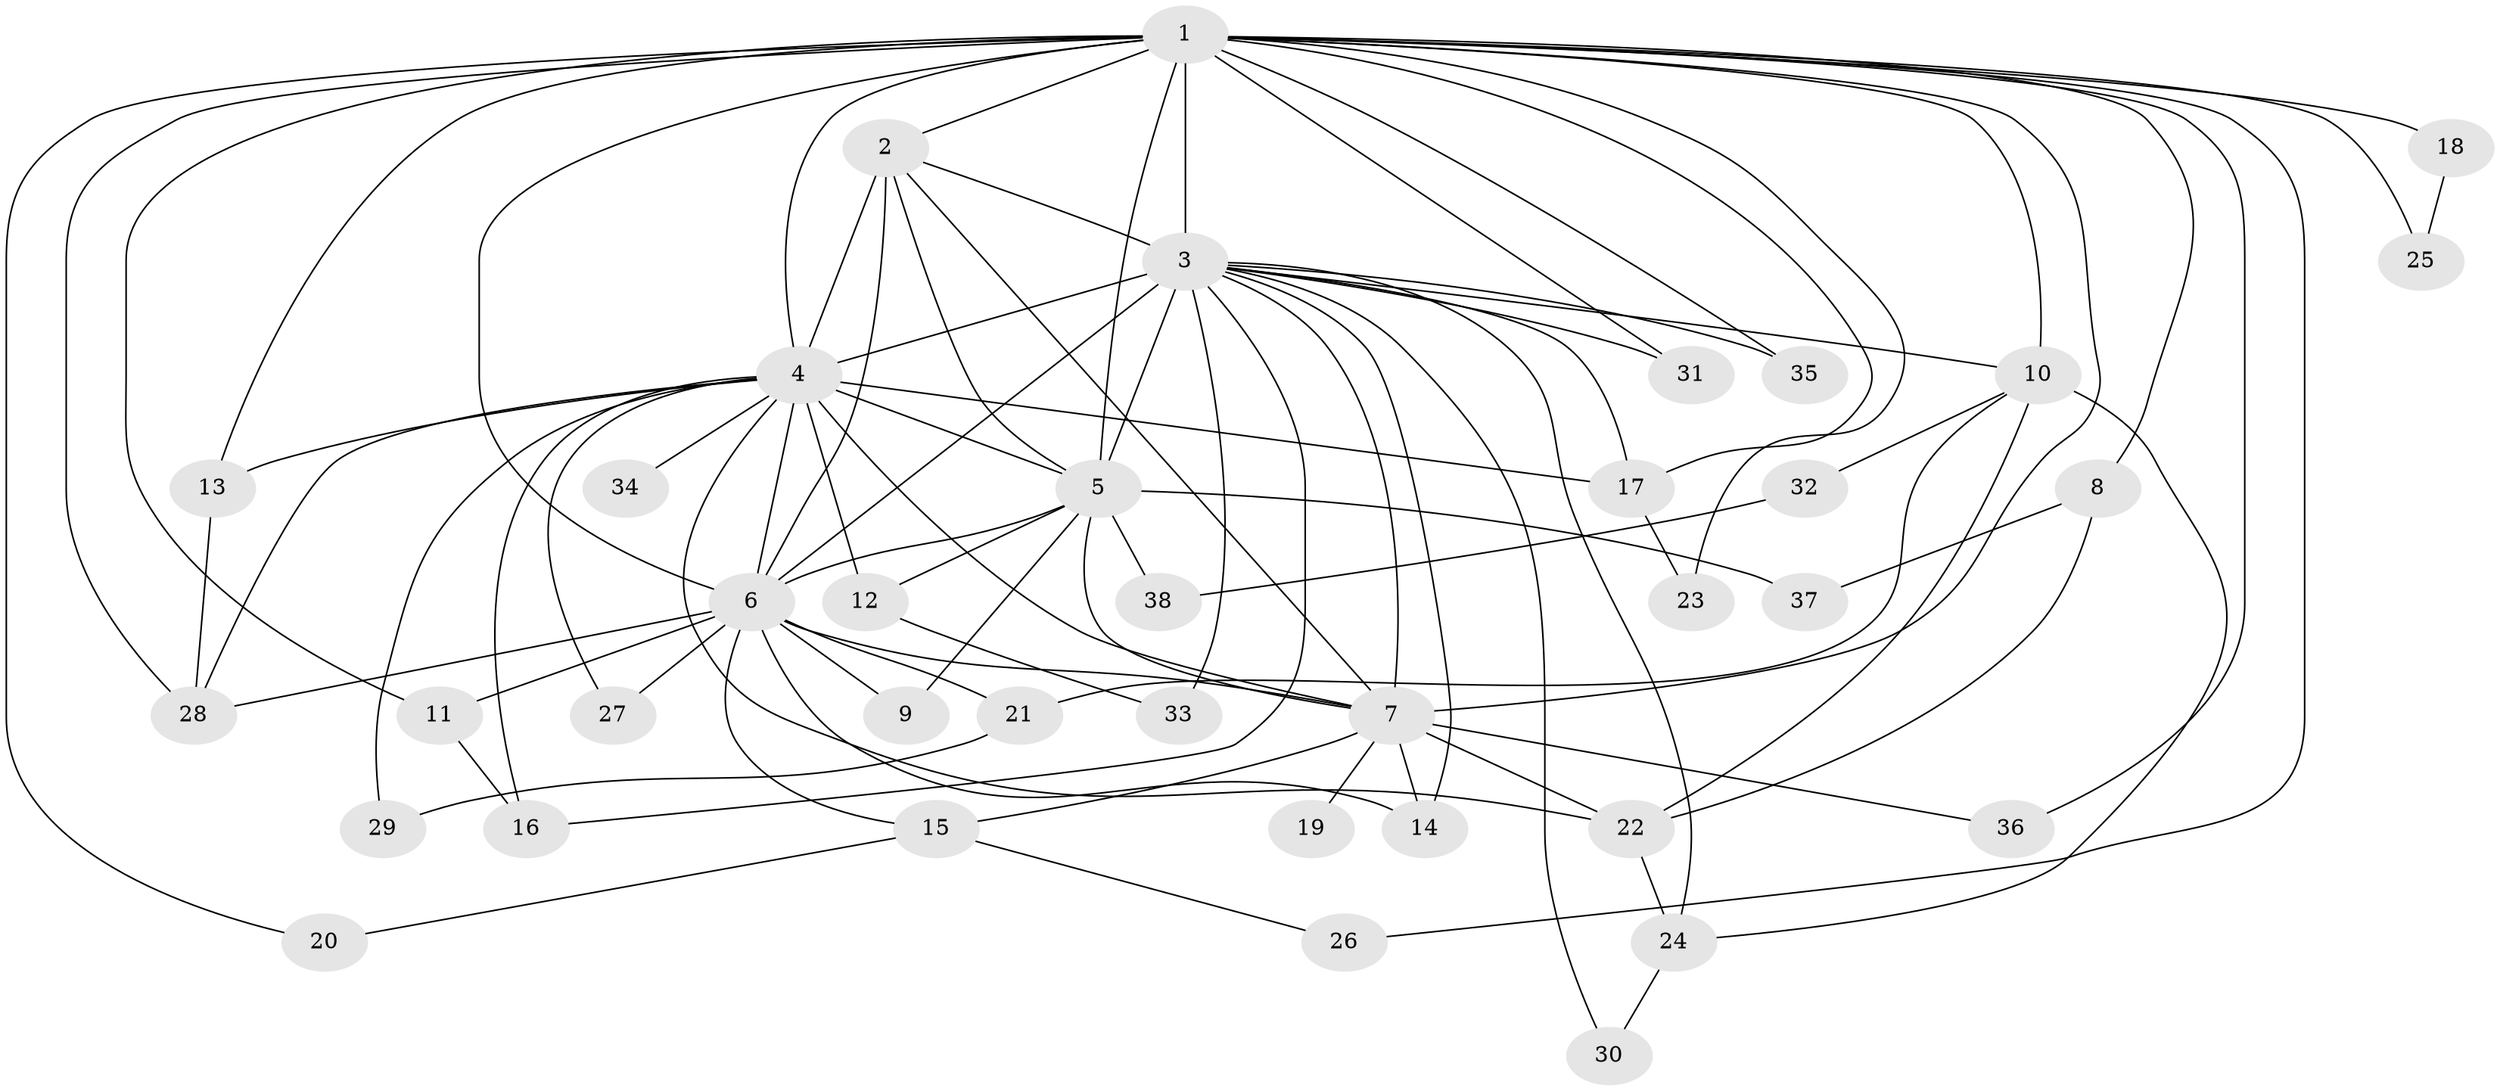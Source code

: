 // original degree distribution, {15: 0.06451612903225806, 18: 0.016129032258064516, 21: 0.016129032258064516, 13: 0.016129032258064516, 16: 0.016129032258064516, 19: 0.016129032258064516, 17: 0.016129032258064516, 4: 0.08064516129032258, 2: 0.5, 7: 0.016129032258064516, 3: 0.24193548387096775}
// Generated by graph-tools (version 1.1) at 2025/49/03/04/25 22:49:44]
// undirected, 38 vertices, 86 edges
graph export_dot {
  node [color=gray90,style=filled];
  1;
  2;
  3;
  4;
  5;
  6;
  7;
  8;
  9;
  10;
  11;
  12;
  13;
  14;
  15;
  16;
  17;
  18;
  19;
  20;
  21;
  22;
  23;
  24;
  25;
  26;
  27;
  28;
  29;
  30;
  31;
  32;
  33;
  34;
  35;
  36;
  37;
  38;
  1 -- 2 [weight=2.0];
  1 -- 3 [weight=4.0];
  1 -- 4 [weight=4.0];
  1 -- 5 [weight=2.0];
  1 -- 6 [weight=2.0];
  1 -- 7 [weight=2.0];
  1 -- 8 [weight=1.0];
  1 -- 10 [weight=1.0];
  1 -- 11 [weight=1.0];
  1 -- 13 [weight=1.0];
  1 -- 17 [weight=1.0];
  1 -- 18 [weight=2.0];
  1 -- 20 [weight=1.0];
  1 -- 23 [weight=1.0];
  1 -- 25 [weight=1.0];
  1 -- 26 [weight=1.0];
  1 -- 28 [weight=1.0];
  1 -- 31 [weight=1.0];
  1 -- 35 [weight=1.0];
  1 -- 36 [weight=1.0];
  2 -- 3 [weight=3.0];
  2 -- 4 [weight=7.0];
  2 -- 5 [weight=1.0];
  2 -- 6 [weight=1.0];
  2 -- 7 [weight=1.0];
  3 -- 4 [weight=5.0];
  3 -- 5 [weight=3.0];
  3 -- 6 [weight=3.0];
  3 -- 7 [weight=2.0];
  3 -- 10 [weight=1.0];
  3 -- 14 [weight=1.0];
  3 -- 16 [weight=1.0];
  3 -- 17 [weight=1.0];
  3 -- 24 [weight=1.0];
  3 -- 30 [weight=1.0];
  3 -- 31 [weight=1.0];
  3 -- 33 [weight=1.0];
  3 -- 35 [weight=1.0];
  4 -- 5 [weight=3.0];
  4 -- 6 [weight=3.0];
  4 -- 7 [weight=3.0];
  4 -- 12 [weight=1.0];
  4 -- 13 [weight=1.0];
  4 -- 16 [weight=1.0];
  4 -- 17 [weight=4.0];
  4 -- 22 [weight=1.0];
  4 -- 27 [weight=1.0];
  4 -- 28 [weight=1.0];
  4 -- 29 [weight=1.0];
  4 -- 34 [weight=1.0];
  5 -- 6 [weight=1.0];
  5 -- 7 [weight=1.0];
  5 -- 9 [weight=1.0];
  5 -- 12 [weight=1.0];
  5 -- 37 [weight=1.0];
  5 -- 38 [weight=1.0];
  6 -- 7 [weight=2.0];
  6 -- 9 [weight=1.0];
  6 -- 11 [weight=1.0];
  6 -- 14 [weight=1.0];
  6 -- 15 [weight=1.0];
  6 -- 21 [weight=1.0];
  6 -- 27 [weight=1.0];
  6 -- 28 [weight=1.0];
  7 -- 14 [weight=1.0];
  7 -- 15 [weight=1.0];
  7 -- 19 [weight=1.0];
  7 -- 22 [weight=1.0];
  7 -- 36 [weight=1.0];
  8 -- 22 [weight=1.0];
  8 -- 37 [weight=1.0];
  10 -- 21 [weight=1.0];
  10 -- 22 [weight=1.0];
  10 -- 24 [weight=1.0];
  10 -- 32 [weight=1.0];
  11 -- 16 [weight=1.0];
  12 -- 33 [weight=1.0];
  13 -- 28 [weight=1.0];
  15 -- 20 [weight=1.0];
  15 -- 26 [weight=1.0];
  17 -- 23 [weight=1.0];
  18 -- 25 [weight=1.0];
  21 -- 29 [weight=1.0];
  22 -- 24 [weight=1.0];
  24 -- 30 [weight=1.0];
  32 -- 38 [weight=1.0];
}
